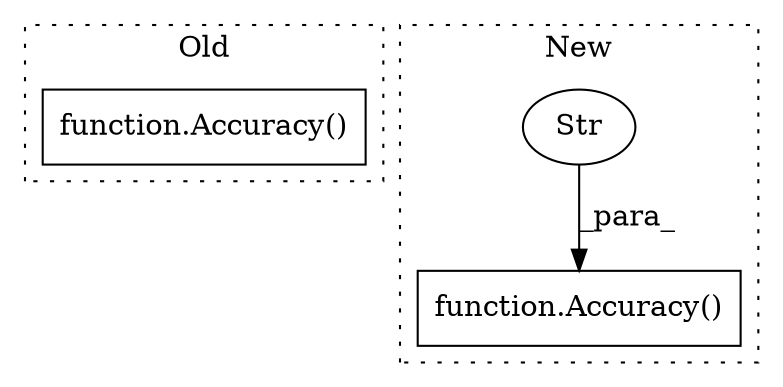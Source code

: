 digraph G {
subgraph cluster0 {
1 [label="function.Accuracy()" a="75" s="928" l="10" shape="box"];
label = "Old";
style="dotted";
}
subgraph cluster1 {
2 [label="function.Accuracy()" a="75" s="969,990" l="9,26" shape="box"];
3 [label="Str" a="66" s="978" l="12" shape="ellipse"];
label = "New";
style="dotted";
}
3 -> 2 [label="_para_"];
}